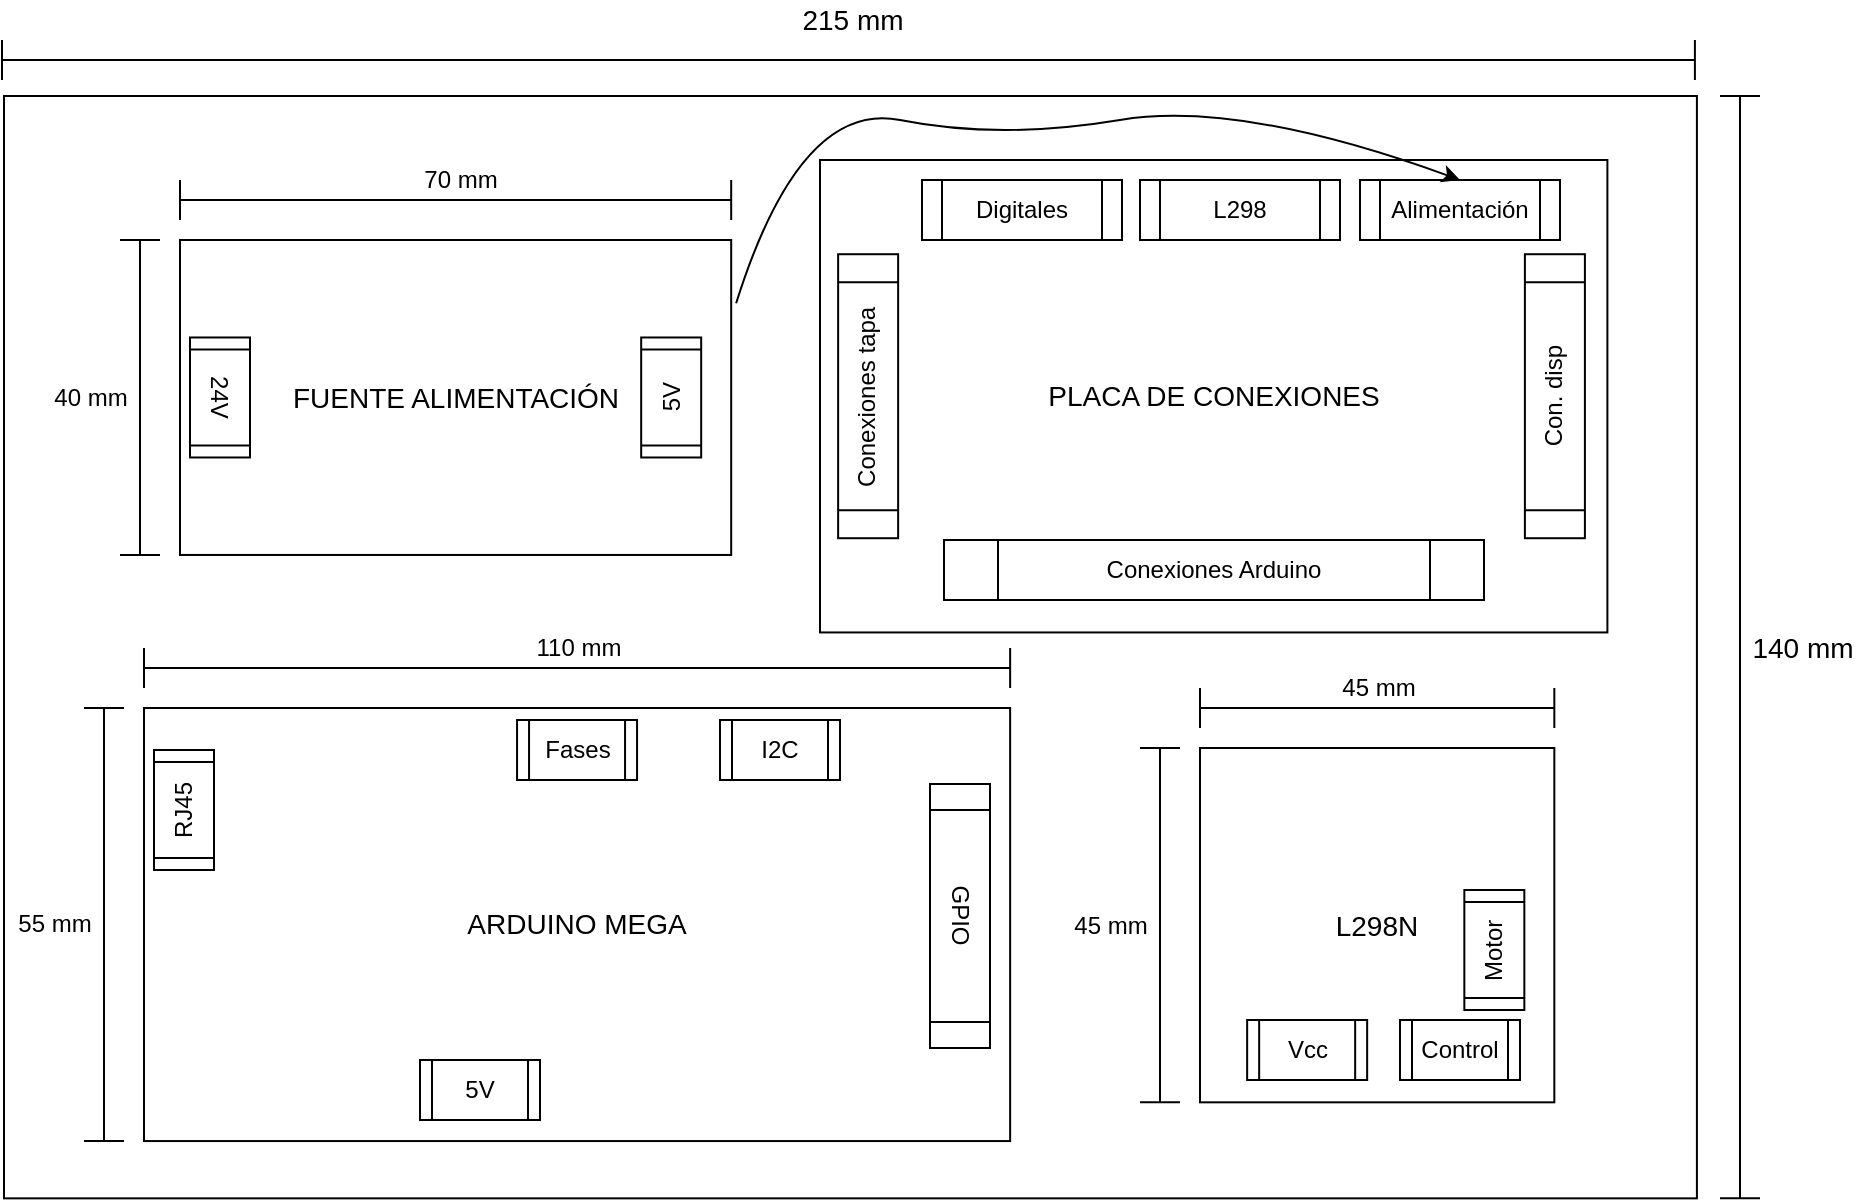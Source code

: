 <mxfile pages="2">
    <diagram id="yhoIrI8u5d32TU5b2MNR" name="Fondo">
        <mxGraphModel dx="990" dy="645" grid="1" gridSize="10" guides="1" tooltips="1" connect="1" arrows="1" fold="1" page="1" pageScale="1" pageWidth="1169" pageHeight="827" math="0" shadow="0">
            <root>
                <mxCell id="0"/>
                <mxCell id="1" parent="0"/>
                <mxCell id="6" value="" style="group" parent="1" vertex="1" connectable="0">
                    <mxGeometry x="161" y="390" width="935" height="599.18" as="geometry"/>
                </mxCell>
                <mxCell id="DnMpbyiCHQL4w1rr7Td--10" value="&amp;nbsp;" style="shape=crossbar;whiteSpace=wrap;html=1;rounded=1;" parent="6" vertex="1">
                    <mxGeometry y="20" width="846.455" height="20" as="geometry"/>
                </mxCell>
                <mxCell id="5" value="" style="group" parent="6" vertex="1" connectable="0">
                    <mxGeometry x="1" width="934" height="599.18" as="geometry"/>
                </mxCell>
                <mxCell id="4" value="" style="group" parent="5" vertex="1" connectable="0">
                    <mxGeometry width="934" height="599.18" as="geometry"/>
                </mxCell>
                <mxCell id="DnMpbyiCHQL4w1rr7Td--1" value="" style="rounded=0;whiteSpace=wrap;html=1;imageWidth=24;" parent="4" vertex="1">
                    <mxGeometry y="48" width="846.455" height="551.18" as="geometry"/>
                </mxCell>
                <mxCell id="DnMpbyiCHQL4w1rr7Td--14" value="&lt;span style=&quot;font-size: 14px;&quot;&gt;140 mm&lt;/span&gt;" style="text;html=1;align=center;verticalAlign=middle;resizable=0;points=[];autosize=1;strokeColor=none;fillColor=none;fontSize=14;" parent="4" vertex="1">
                    <mxGeometry x="864" y="314" width="70" height="20" as="geometry"/>
                </mxCell>
                <mxCell id="DnMpbyiCHQL4w1rr7Td--16" value="215 mm" style="text;html=1;align=center;verticalAlign=middle;resizable=0;points=[];autosize=1;strokeColor=none;fillColor=none;fontSize=14;" parent="4" vertex="1">
                    <mxGeometry x="389" width="70" height="20" as="geometry"/>
                </mxCell>
                <mxCell id="11" value="" style="group" parent="4" vertex="1" connectable="0">
                    <mxGeometry x="18" y="80" width="345.59" height="197.48" as="geometry"/>
                </mxCell>
                <mxCell id="7" value="40 mm" style="text;html=1;align=center;verticalAlign=middle;resizable=0;points=[];autosize=1;strokeColor=none;" parent="11" vertex="1">
                    <mxGeometry y="108.74" width="50" height="20" as="geometry"/>
                </mxCell>
                <mxCell id="8" value="" style="shape=crossbar;whiteSpace=wrap;html=1;rounded=1;" parent="11" vertex="1">
                    <mxGeometry x="70" y="10" width="275.59" height="20" as="geometry"/>
                </mxCell>
                <mxCell id="9" value="70 mm" style="text;html=1;align=center;verticalAlign=middle;resizable=0;points=[];autosize=1;strokeColor=none;" parent="11" vertex="1">
                    <mxGeometry x="185" width="50" height="20" as="geometry"/>
                </mxCell>
                <mxCell id="DnMpbyiCHQL4w1rr7Td--18" value="FUENTE ALIMENTACIÓN" style="rounded=0;whiteSpace=wrap;html=1;fontSize=14;" parent="11" vertex="1">
                    <mxGeometry x="70" y="40" width="275.59" height="157.48" as="geometry"/>
                </mxCell>
                <mxCell id="2" value="" style="shape=crossbar;whiteSpace=wrap;html=1;rounded=1;direction=south;" parent="11" vertex="1">
                    <mxGeometry x="40" y="40" width="20" height="157.48" as="geometry"/>
                </mxCell>
                <mxCell id="130" value="5V" style="shape=process;whiteSpace=wrap;html=1;backgroundOutline=1;rotation=-90;direction=east;" vertex="1" parent="11">
                    <mxGeometry x="285.59" y="103.74" width="60" height="30" as="geometry"/>
                </mxCell>
                <mxCell id="131" value="24V" style="shape=process;whiteSpace=wrap;html=1;backgroundOutline=1;rotation=90;direction=east;" vertex="1" parent="11">
                    <mxGeometry x="60.0" y="103.74" width="60" height="30" as="geometry"/>
                </mxCell>
                <mxCell id="22" value="" style="group" parent="4" vertex="1" connectable="0">
                    <mxGeometry y="314" width="544" height="256.535" as="geometry"/>
                </mxCell>
                <mxCell id="DnMpbyiCHQL4w1rr7Td--21" value="ARDUINO MEGA" style="rounded=0;whiteSpace=wrap;html=1;fontSize=14;" parent="22" vertex="1">
                    <mxGeometry x="70" y="40" width="433.07" height="216.535" as="geometry"/>
                </mxCell>
                <mxCell id="17" value="" style="shape=crossbar;whiteSpace=wrap;html=1;rounded=1;direction=south;" parent="22" vertex="1">
                    <mxGeometry x="40" y="40" width="20" height="216.535" as="geometry"/>
                </mxCell>
                <mxCell id="18" value="" style="shape=crossbar;whiteSpace=wrap;html=1;rounded=1;" parent="22" vertex="1">
                    <mxGeometry x="70" y="10" width="433.07" height="20" as="geometry"/>
                </mxCell>
                <mxCell id="19" value="110 mm" style="text;html=1;align=center;verticalAlign=middle;resizable=0;points=[];autosize=1;strokeColor=none;" parent="22" vertex="1">
                    <mxGeometry x="256.53" width="60" height="20" as="geometry"/>
                </mxCell>
                <mxCell id="20" value="55 mm" style="text;html=1;align=center;verticalAlign=middle;resizable=0;points=[];autosize=1;strokeColor=none;" parent="22" vertex="1">
                    <mxGeometry y="138.27" width="50" height="20" as="geometry"/>
                </mxCell>
                <mxCell id="58" value="RJ45" style="shape=process;whiteSpace=wrap;html=1;backgroundOutline=1;rotation=-90;" vertex="1" parent="22">
                    <mxGeometry x="60" y="76" width="60" height="30" as="geometry"/>
                </mxCell>
                <mxCell id="59" value="Fases" style="shape=process;whiteSpace=wrap;html=1;backgroundOutline=1;rotation=0;direction=west;" vertex="1" parent="22">
                    <mxGeometry x="256.53" y="46" width="60" height="30" as="geometry"/>
                </mxCell>
                <mxCell id="128" value="I2C" style="shape=process;whiteSpace=wrap;html=1;backgroundOutline=1;rotation=0;direction=west;" vertex="1" parent="22">
                    <mxGeometry x="358" y="46" width="60" height="30" as="geometry"/>
                </mxCell>
                <mxCell id="129" value="GPIO" style="shape=process;whiteSpace=wrap;html=1;backgroundOutline=1;rotation=90;direction=west;" vertex="1" parent="22">
                    <mxGeometry x="412" y="129" width="132" height="30" as="geometry"/>
                </mxCell>
                <mxCell id="135" value="5V" style="shape=process;whiteSpace=wrap;html=1;backgroundOutline=1;rotation=0;direction=east;" vertex="1" parent="22">
                    <mxGeometry x="208.0" y="216" width="60" height="30" as="geometry"/>
                </mxCell>
                <mxCell id="27" value="" style="group" parent="4" vertex="1" connectable="0">
                    <mxGeometry x="528" y="334" width="247.17" height="217.165" as="geometry"/>
                </mxCell>
                <mxCell id="DnMpbyiCHQL4w1rr7Td--20" value="L298N" style="rounded=0;whiteSpace=wrap;html=1;fontSize=14;" parent="27" vertex="1">
                    <mxGeometry x="70" y="40" width="177.165" height="177.165" as="geometry"/>
                </mxCell>
                <mxCell id="23" value="" style="shape=crossbar;whiteSpace=wrap;html=1;rounded=1;" parent="27" vertex="1">
                    <mxGeometry x="70" y="10" width="177.165" height="20" as="geometry"/>
                </mxCell>
                <mxCell id="24" value="" style="shape=crossbar;whiteSpace=wrap;html=1;rounded=1;direction=south;" parent="27" vertex="1">
                    <mxGeometry x="40" y="40" width="20" height="177.165" as="geometry"/>
                </mxCell>
                <mxCell id="25" value="45 mm" style="text;html=1;align=center;verticalAlign=middle;resizable=0;points=[];autosize=1;strokeColor=none;" parent="27" vertex="1">
                    <mxGeometry x="133.58" width="50" height="20" as="geometry"/>
                </mxCell>
                <mxCell id="26" value="45 mm" style="text;html=1;align=center;verticalAlign=middle;resizable=0;points=[];autosize=1;strokeColor=none;" parent="27" vertex="1">
                    <mxGeometry y="118.58" width="50" height="20" as="geometry"/>
                </mxCell>
                <mxCell id="132" value="Vcc" style="shape=process;whiteSpace=wrap;html=1;backgroundOutline=1;rotation=0;direction=east;" vertex="1" parent="27">
                    <mxGeometry x="93.58" y="176" width="60" height="30" as="geometry"/>
                </mxCell>
                <mxCell id="133" value="Control" style="shape=process;whiteSpace=wrap;html=1;backgroundOutline=1;rotation=0;direction=east;" vertex="1" parent="27">
                    <mxGeometry x="170" y="176" width="60" height="30" as="geometry"/>
                </mxCell>
                <mxCell id="134" value="Motor" style="shape=process;whiteSpace=wrap;html=1;backgroundOutline=1;rotation=-90;direction=east;" vertex="1" parent="27">
                    <mxGeometry x="187.17" y="126" width="60" height="30" as="geometry"/>
                </mxCell>
                <mxCell id="DnMpbyiCHQL4w1rr7Td--22" value="PLACA DE CONEXIONES" style="rounded=0;whiteSpace=wrap;html=1;fontSize=14;" parent="4" vertex="1">
                    <mxGeometry x="408" y="80" width="393.7" height="236.22" as="geometry"/>
                </mxCell>
                <mxCell id="bPALyh6alqHiRUwjyw6p-28" value="Conexiones Arduino" style="shape=process;whiteSpace=wrap;html=1;backgroundOutline=1;" parent="4" vertex="1">
                    <mxGeometry x="470" y="270" width="270" height="30" as="geometry"/>
                </mxCell>
                <mxCell id="bPALyh6alqHiRUwjyw6p-55" value="Con. disp" style="shape=process;whiteSpace=wrap;html=1;backgroundOutline=1;rotation=-90;" parent="4" vertex="1">
                    <mxGeometry x="704.45" y="183.11" width="142" height="30" as="geometry"/>
                </mxCell>
                <mxCell id="bPALyh6alqHiRUwjyw6p-85" value="Digitales" style="shape=process;whiteSpace=wrap;html=1;backgroundOutline=1;" parent="4" vertex="1">
                    <mxGeometry x="459" y="90" width="100" height="30" as="geometry"/>
                </mxCell>
                <mxCell id="bPALyh6alqHiRUwjyw6p-86" value="L298" style="shape=process;whiteSpace=wrap;html=1;backgroundOutline=1;" parent="4" vertex="1">
                    <mxGeometry x="568" y="90" width="100" height="30" as="geometry"/>
                </mxCell>
                <mxCell id="bPALyh6alqHiRUwjyw6p-87" value="Alimentación" style="shape=process;whiteSpace=wrap;html=1;backgroundOutline=1;" parent="4" vertex="1">
                    <mxGeometry x="678" y="90" width="100" height="30" as="geometry"/>
                </mxCell>
                <mxCell id="bPALyh6alqHiRUwjyw6p-118" value="Conexiones tapa" style="shape=process;whiteSpace=wrap;html=1;backgroundOutline=1;rotation=-90;" parent="4" vertex="1">
                    <mxGeometry x="361.07" y="183.11" width="142" height="30" as="geometry"/>
                </mxCell>
                <mxCell id="bPALyh6alqHiRUwjyw6p-119" value="" style="curved=1;endArrow=classic;html=1;rounded=0;exitX=1.009;exitY=0.201;exitDx=0;exitDy=0;exitPerimeter=0;entryX=0.5;entryY=0;entryDx=0;entryDy=0;" parent="4" source="DnMpbyiCHQL4w1rr7Td--18" target="bPALyh6alqHiRUwjyw6p-87" edge="1">
                    <mxGeometry width="50" height="50" relative="1" as="geometry">
                        <mxPoint x="428" y="300" as="sourcePoint"/>
                        <mxPoint x="478" y="250" as="targetPoint"/>
                        <Array as="points">
                            <mxPoint x="398" y="50"/>
                            <mxPoint x="498" y="70"/>
                            <mxPoint x="618" y="50"/>
                        </Array>
                    </mxGeometry>
                </mxCell>
                <mxCell id="DnMpbyiCHQL4w1rr7Td--11" value="" style="shape=crossbar;whiteSpace=wrap;html=1;rounded=1;direction=south;flipH=0;flipV=1;" parent="5" vertex="1">
                    <mxGeometry x="858" y="48" width="20" height="551.18" as="geometry"/>
                </mxCell>
            </root>
        </mxGraphModel>
    </diagram>
    <diagram id="eVJojJFudEc5wL8Mfcen" name="Tapa">
        <mxGraphModel dx="1952" dy="1576" grid="1" gridSize="10" guides="1" tooltips="1" connect="1" arrows="1" fold="1" page="1" pageScale="1" pageWidth="1169" pageHeight="827" math="0" shadow="0">
            <root>
                <mxCell id="DPrDUKC0RL_5YNiMhkmV-0"/>
                <mxCell id="DPrDUKC0RL_5YNiMhkmV-1" parent="DPrDUKC0RL_5YNiMhkmV-0"/>
                <mxCell id="7HqGt1HvUcfFhR7gu-_y-0" value="" style="group" vertex="1" connectable="0" parent="DPrDUKC0RL_5YNiMhkmV-1">
                    <mxGeometry x="120" y="90" width="935" height="599.18" as="geometry"/>
                </mxCell>
                <mxCell id="7HqGt1HvUcfFhR7gu-_y-1" value="&amp;nbsp;" style="shape=crossbar;whiteSpace=wrap;html=1;rounded=1;" vertex="1" parent="7HqGt1HvUcfFhR7gu-_y-0">
                    <mxGeometry y="20" width="846.455" height="20" as="geometry"/>
                </mxCell>
                <mxCell id="7HqGt1HvUcfFhR7gu-_y-2" value="" style="group" vertex="1" connectable="0" parent="7HqGt1HvUcfFhR7gu-_y-0">
                    <mxGeometry x="1" width="934" height="599.18" as="geometry"/>
                </mxCell>
                <mxCell id="7HqGt1HvUcfFhR7gu-_y-3" value="" style="group" vertex="1" connectable="0" parent="7HqGt1HvUcfFhR7gu-_y-2">
                    <mxGeometry width="934" height="599.18" as="geometry"/>
                </mxCell>
                <mxCell id="7HqGt1HvUcfFhR7gu-_y-4" value="" style="rounded=0;whiteSpace=wrap;html=1;imageWidth=24;" vertex="1" parent="7HqGt1HvUcfFhR7gu-_y-3">
                    <mxGeometry y="48" width="846.455" height="551.18" as="geometry"/>
                </mxCell>
                <mxCell id="7HqGt1HvUcfFhR7gu-_y-5" value="&lt;span style=&quot;font-size: 14px;&quot;&gt;140 mm&lt;/span&gt;" style="text;html=1;align=center;verticalAlign=middle;resizable=0;points=[];autosize=1;strokeColor=none;fillColor=none;fontSize=14;" vertex="1" parent="7HqGt1HvUcfFhR7gu-_y-3">
                    <mxGeometry x="864" y="314" width="70" height="20" as="geometry"/>
                </mxCell>
                <mxCell id="7HqGt1HvUcfFhR7gu-_y-6" value="215 mm" style="text;html=1;align=center;verticalAlign=middle;resizable=0;points=[];autosize=1;strokeColor=none;fillColor=none;fontSize=14;" vertex="1" parent="7HqGt1HvUcfFhR7gu-_y-3">
                    <mxGeometry x="389" width="70" height="20" as="geometry"/>
                </mxCell>
                <mxCell id="7HqGt1HvUcfFhR7gu-_y-25" value="" style="shape=crossbar;whiteSpace=wrap;html=1;rounded=1;direction=south;flipH=0;flipV=1;" vertex="1" parent="7HqGt1HvUcfFhR7gu-_y-2">
                    <mxGeometry x="858" y="48" width="20" height="551.18" as="geometry"/>
                </mxCell>
            </root>
        </mxGraphModel>
    </diagram>
</mxfile>
